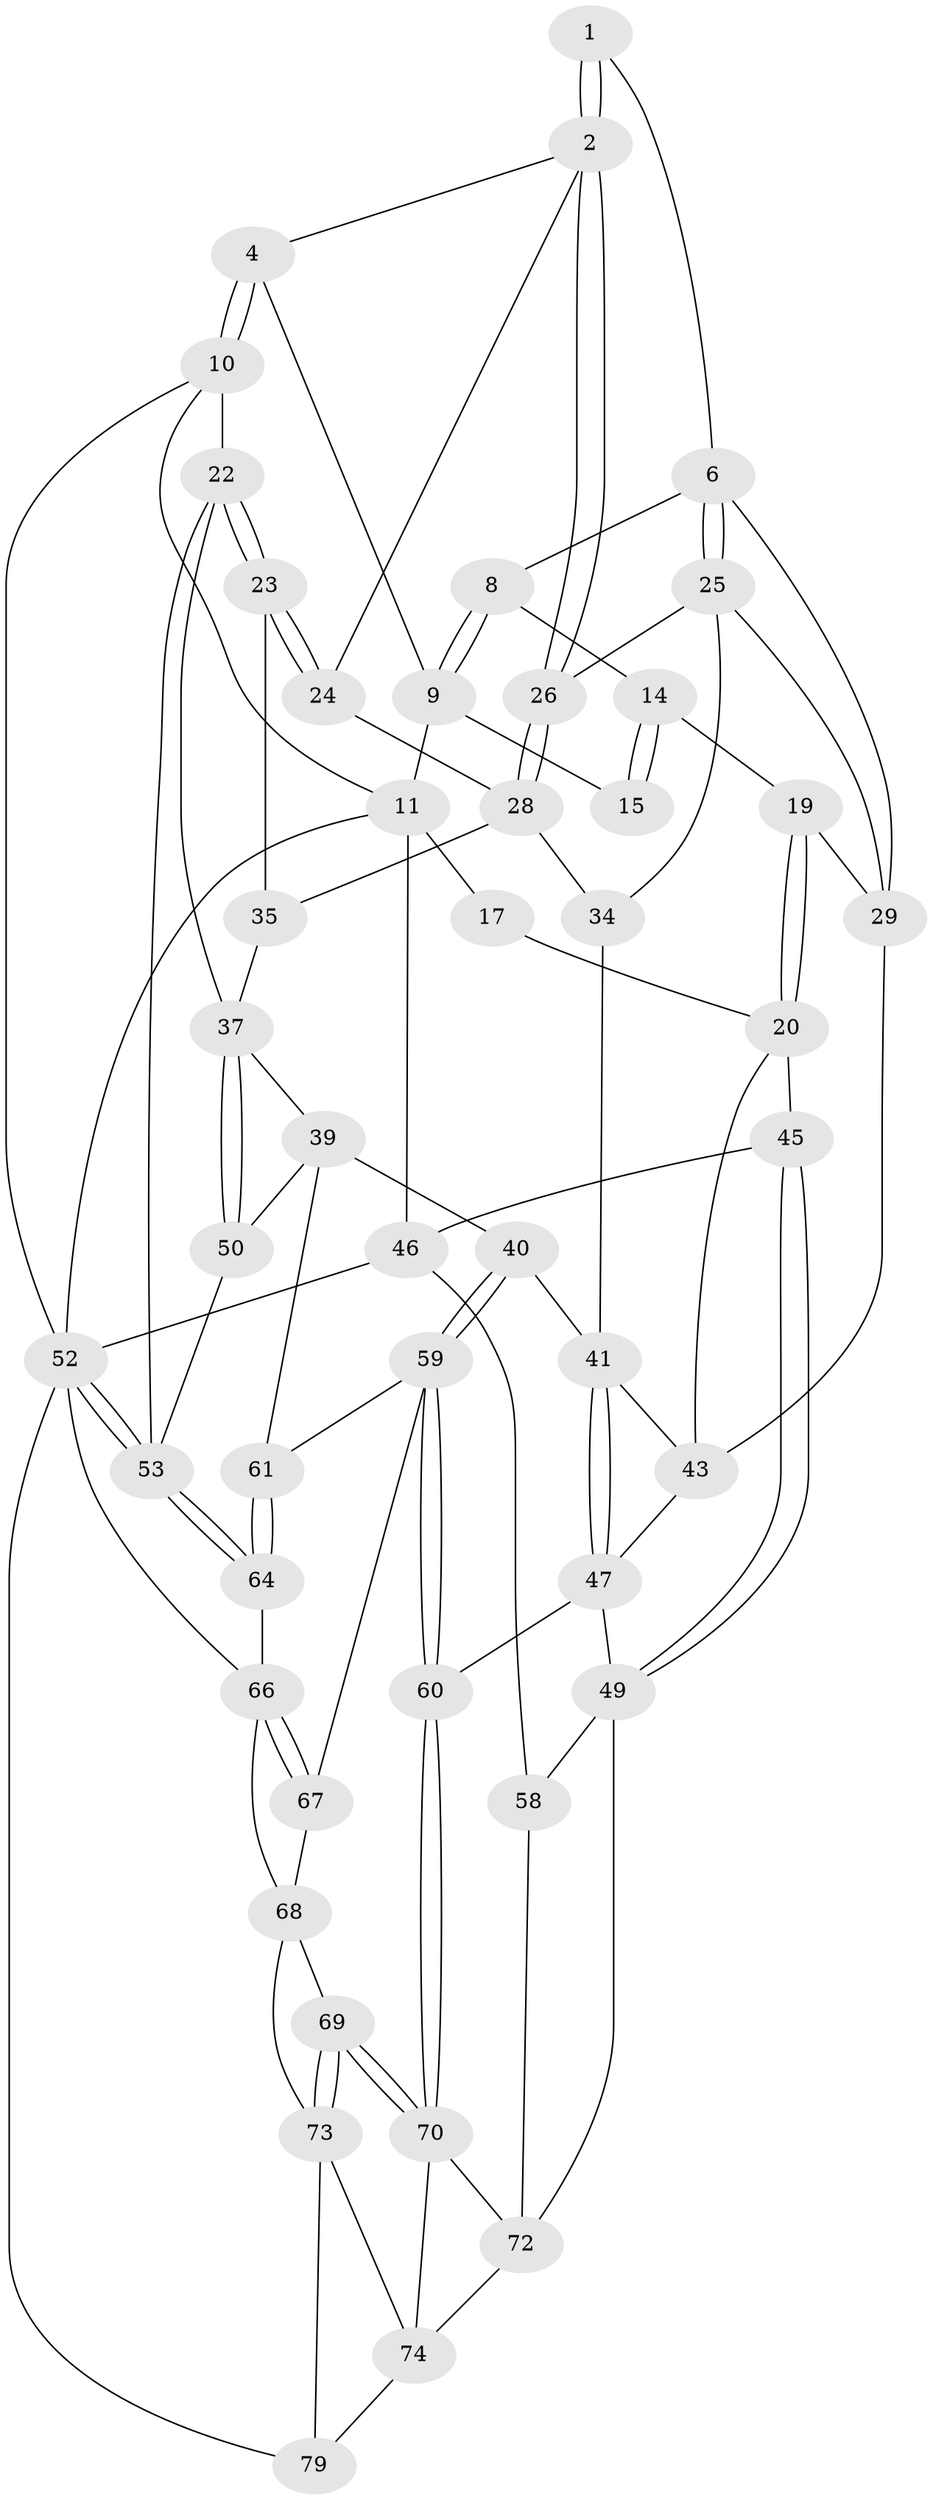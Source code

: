 // Generated by graph-tools (version 1.1) at 2025/24/03/03/25 07:24:34]
// undirected, 48 vertices, 107 edges
graph export_dot {
graph [start="1"]
  node [color=gray90,style=filled];
  1 [pos="+0.5976296173002966+0"];
  2 [pos="+0.6955929029700868+0.14129954043179055",super="+3"];
  4 [pos="+1+0",super="+5"];
  6 [pos="+0.6011209072472417+0.14379191859505316",super="+7"];
  8 [pos="+0.4996539313114319+0.14786146256941177",super="+13"];
  9 [pos="+0.45699935838001965+0",super="+12"];
  10 [pos="+1+0"];
  11 [pos="+0+0",super="+16"];
  14 [pos="+0.2977300273097289+0.03809228509444538",super="+18"];
  15 [pos="+0.28777885686510374+0.004834988525270216"];
  17 [pos="+0.21828310129519882+0.04747213917789962"];
  19 [pos="+0.2970991610751724+0.28164027523168783"];
  20 [pos="+0.246615131004472+0.3334950359784822",super="+21"];
  22 [pos="+1+0.2832358171740446",super="+36"];
  23 [pos="+0.9907602973157779+0.25147303899781676",super="+32"];
  24 [pos="+0.8769097273770582+0.1497455232200049",super="+27"];
  25 [pos="+0.6703527923266516+0.16923916520615875",super="+30"];
  26 [pos="+0.6723889097687334+0.16870304174176728"];
  28 [pos="+0.7574162968400228+0.24476318411570244",super="+33"];
  29 [pos="+0.5272773605643626+0.3156325450778987",super="+31"];
  34 [pos="+0.6662824559223618+0.4658589932489514"];
  35 [pos="+0.8697224378779862+0.3455608761287085"];
  37 [pos="+0.9865585019055125+0.4452125868377283",super="+38"];
  39 [pos="+0.7466705599636593+0.49040785959166117",super="+51"];
  40 [pos="+0.678766199998285+0.48342223439672327"];
  41 [pos="+0.6700953859190856+0.4742794730116287",super="+42"];
  43 [pos="+0.3760799851049861+0.4389594762909983",super="+44"];
  45 [pos="+0.0734768587306555+0.3784407764820634"];
  46 [pos="+0+0.33136530893167526",super="+55"];
  47 [pos="+0.40398097233929703+0.5820813076407785",super="+48"];
  49 [pos="+0.21974713396836665+0.713875952399306",super="+57"];
  50 [pos="+0.9210424922795318+0.6576774179931874"];
  52 [pos="+1+1",super="+56"];
  53 [pos="+1+1",super="+54"];
  58 [pos="+0+1"];
  59 [pos="+0.6044064695896492+0.699514932899209",super="+63"];
  60 [pos="+0.5753638317080074+0.7137397588868641"];
  61 [pos="+0.8693227697113594+0.7105358235413258",super="+62"];
  64 [pos="+0.9103451400991995+0.834993224392161",super="+65"];
  66 [pos="+0.7518169141842492+0.969977340511792",super="+80"];
  67 [pos="+0.7204016150078546+0.9376758095172076"];
  68 [pos="+0.5349968219539457+0.8356443993158692",super="+77"];
  69 [pos="+0.5326211655822859+0.8336237933832789"];
  70 [pos="+0.5327691657893189+0.7978788252239917",super="+71"];
  72 [pos="+0.25296498341518087+0.7600408649129146",super="+75"];
  73 [pos="+0.49583035642721385+0.8865703018516863",super="+78"];
  74 [pos="+0.3853829277794078+0.8954106599821449",super="+76"];
  79 [pos="+0.3971717524365368+1"];
  1 -- 2;
  1 -- 2;
  1 -- 6;
  2 -- 26;
  2 -- 26;
  2 -- 24;
  2 -- 4;
  4 -- 10;
  4 -- 10;
  4 -- 9;
  6 -- 25;
  6 -- 25;
  6 -- 8;
  6 -- 29;
  8 -- 9;
  8 -- 9;
  8 -- 14 [weight=2];
  9 -- 11;
  9 -- 15;
  10 -- 11;
  10 -- 22;
  10 -- 52;
  11 -- 17;
  11 -- 46;
  11 -- 52;
  14 -- 15;
  14 -- 15;
  14 -- 19;
  17 -- 20;
  19 -- 20;
  19 -- 20;
  19 -- 29;
  20 -- 43;
  20 -- 45;
  22 -- 23;
  22 -- 23;
  22 -- 37;
  22 -- 53;
  23 -- 24 [weight=2];
  23 -- 24;
  23 -- 35;
  24 -- 28;
  25 -- 26;
  25 -- 34;
  25 -- 29;
  26 -- 28;
  26 -- 28;
  28 -- 34;
  28 -- 35;
  29 -- 43;
  34 -- 41;
  35 -- 37;
  37 -- 50;
  37 -- 50;
  37 -- 39;
  39 -- 40;
  39 -- 50;
  39 -- 61;
  40 -- 41;
  40 -- 59;
  40 -- 59;
  41 -- 47;
  41 -- 47;
  41 -- 43;
  43 -- 47;
  45 -- 46;
  45 -- 49;
  45 -- 49;
  46 -- 58;
  46 -- 52;
  47 -- 49;
  47 -- 60;
  49 -- 72;
  49 -- 58;
  50 -- 53;
  52 -- 53;
  52 -- 53;
  52 -- 66;
  52 -- 79;
  53 -- 64;
  53 -- 64;
  58 -- 72;
  59 -- 60;
  59 -- 60;
  59 -- 67;
  59 -- 61;
  60 -- 70;
  60 -- 70;
  61 -- 64 [weight=2];
  61 -- 64;
  64 -- 66;
  66 -- 67;
  66 -- 67;
  66 -- 68;
  67 -- 68;
  68 -- 69;
  68 -- 73;
  69 -- 70;
  69 -- 70;
  69 -- 73;
  69 -- 73;
  70 -- 72;
  70 -- 74;
  72 -- 74;
  73 -- 74;
  73 -- 79;
  74 -- 79;
}
